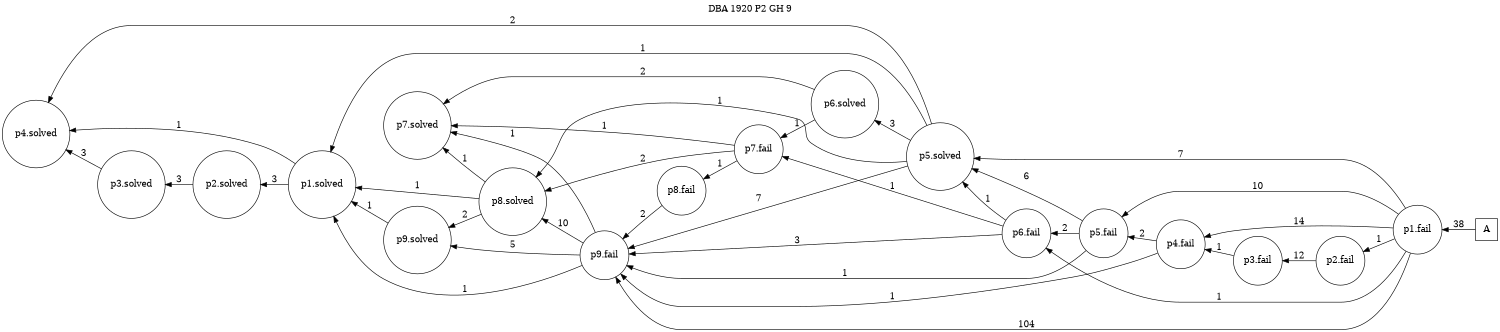 digraph DBA_1920_P2_GH_9 {
labelloc="tl"
label= " DBA 1920 P2 GH 9 "
rankdir="RL";
graph [ size=" 10 , 10 !"]

"A" [shape="square" label="A"]
"p1.fail" [shape="circle" label="p1.fail"]
"p2.fail" [shape="circle" label="p2.fail"]
"p3.fail" [shape="circle" label="p3.fail"]
"p4.fail" [shape="circle" label="p4.fail"]
"p5.fail" [shape="circle" label="p5.fail"]
"p6.fail" [shape="circle" label="p6.fail"]
"p7.fail" [shape="circle" label="p7.fail"]
"p8.fail" [shape="circle" label="p8.fail"]
"p9.fail" [shape="circle" label="p9.fail"]
"p5.solved" [shape="circle" label="p5.solved"]
"p8.solved" [shape="circle" label="p8.solved"]
"p7.solved" [shape="circle" label="p7.solved"]
"p4.solved" [shape="circle" label="p4.solved"]
"p1.solved" [shape="circle" label="p1.solved"]
"p9.solved" [shape="circle" label="p9.solved"]
"p6.solved" [shape="circle" label="p6.solved"]
"p2.solved" [shape="circle" label="p2.solved"]
"p3.solved" [shape="circle" label="p3.solved"]
"A" -> "p1.fail" [ label=38]
"p1.fail" -> "p2.fail" [ label=1]
"p1.fail" -> "p4.fail" [ label=14]
"p1.fail" -> "p5.fail" [ label=10]
"p1.fail" -> "p6.fail" [ label=1]
"p1.fail" -> "p9.fail" [ label=104]
"p1.fail" -> "p5.solved" [ label=7]
"p2.fail" -> "p3.fail" [ label=12]
"p3.fail" -> "p4.fail" [ label=1]
"p4.fail" -> "p5.fail" [ label=2]
"p4.fail" -> "p9.fail" [ label=1]
"p5.fail" -> "p6.fail" [ label=2]
"p5.fail" -> "p9.fail" [ label=1]
"p5.fail" -> "p5.solved" [ label=6]
"p6.fail" -> "p7.fail" [ label=1]
"p6.fail" -> "p9.fail" [ label=3]
"p6.fail" -> "p5.solved" [ label=1]
"p7.fail" -> "p8.fail" [ label=1]
"p7.fail" -> "p8.solved" [ label=2]
"p7.fail" -> "p7.solved" [ label=1]
"p8.fail" -> "p9.fail" [ label=2]
"p9.fail" -> "p8.solved" [ label=10]
"p9.fail" -> "p7.solved" [ label=1]
"p9.fail" -> "p1.solved" [ label=1]
"p9.fail" -> "p9.solved" [ label=5]
"p5.solved" -> "p9.fail" [ label=7]
"p5.solved" -> "p8.solved" [ label=1]
"p5.solved" -> "p4.solved" [ label=2]
"p5.solved" -> "p1.solved" [ label=1]
"p5.solved" -> "p6.solved" [ label=3]
"p8.solved" -> "p7.solved" [ label=1]
"p8.solved" -> "p1.solved" [ label=1]
"p8.solved" -> "p9.solved" [ label=2]
"p1.solved" -> "p4.solved" [ label=1]
"p1.solved" -> "p2.solved" [ label=3]
"p9.solved" -> "p1.solved" [ label=1]
"p6.solved" -> "p7.fail" [ label=1]
"p6.solved" -> "p7.solved" [ label=2]
"p2.solved" -> "p3.solved" [ label=3]
"p3.solved" -> "p4.solved" [ label=3]
}
